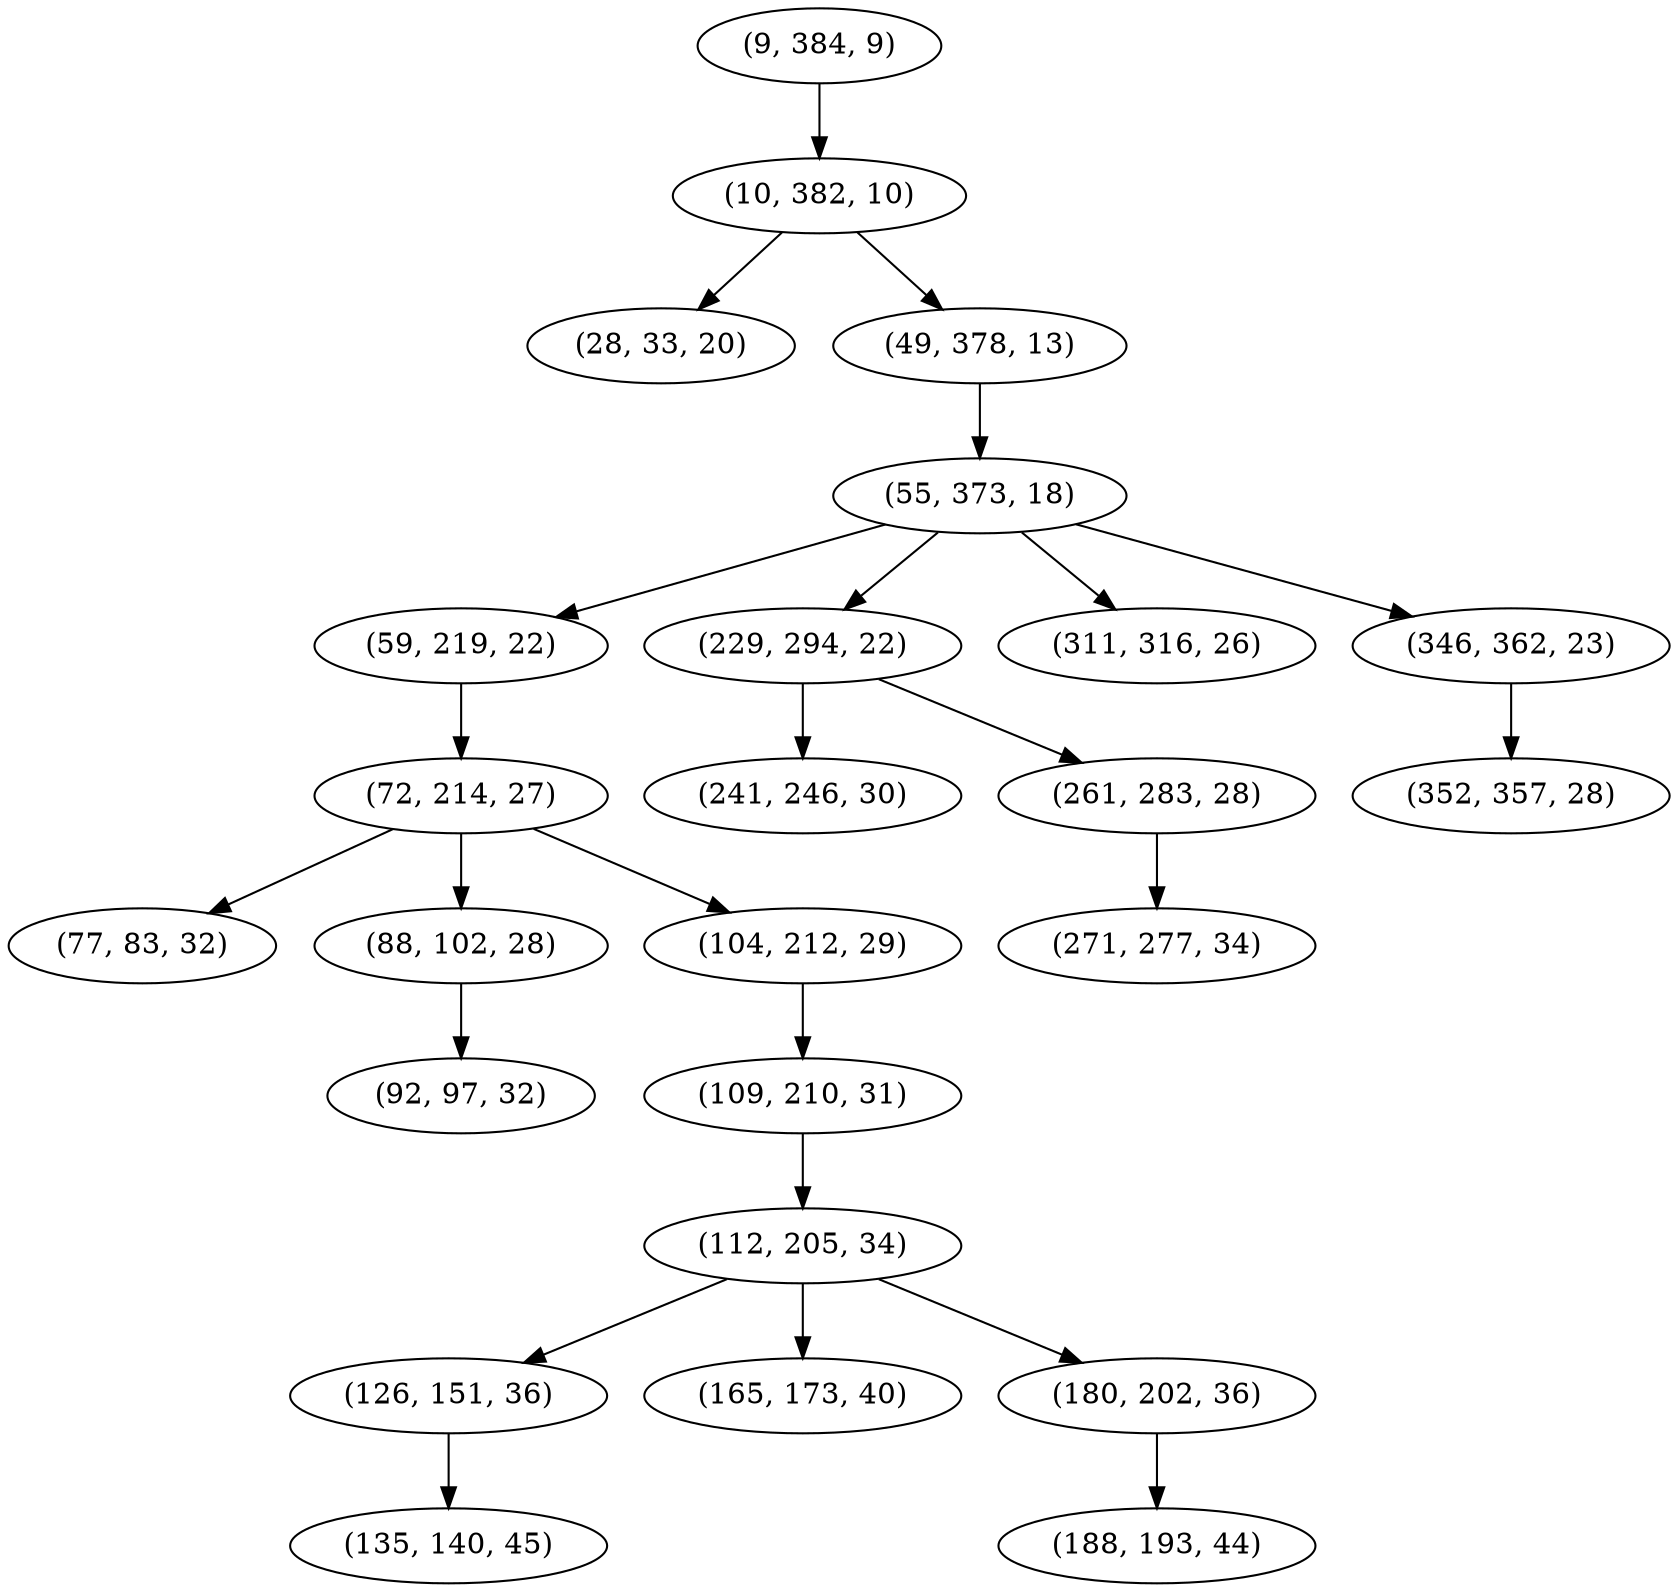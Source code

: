 digraph tree {
    "(9, 384, 9)";
    "(10, 382, 10)";
    "(28, 33, 20)";
    "(49, 378, 13)";
    "(55, 373, 18)";
    "(59, 219, 22)";
    "(72, 214, 27)";
    "(77, 83, 32)";
    "(88, 102, 28)";
    "(92, 97, 32)";
    "(104, 212, 29)";
    "(109, 210, 31)";
    "(112, 205, 34)";
    "(126, 151, 36)";
    "(135, 140, 45)";
    "(165, 173, 40)";
    "(180, 202, 36)";
    "(188, 193, 44)";
    "(229, 294, 22)";
    "(241, 246, 30)";
    "(261, 283, 28)";
    "(271, 277, 34)";
    "(311, 316, 26)";
    "(346, 362, 23)";
    "(352, 357, 28)";
    "(9, 384, 9)" -> "(10, 382, 10)";
    "(10, 382, 10)" -> "(28, 33, 20)";
    "(10, 382, 10)" -> "(49, 378, 13)";
    "(49, 378, 13)" -> "(55, 373, 18)";
    "(55, 373, 18)" -> "(59, 219, 22)";
    "(55, 373, 18)" -> "(229, 294, 22)";
    "(55, 373, 18)" -> "(311, 316, 26)";
    "(55, 373, 18)" -> "(346, 362, 23)";
    "(59, 219, 22)" -> "(72, 214, 27)";
    "(72, 214, 27)" -> "(77, 83, 32)";
    "(72, 214, 27)" -> "(88, 102, 28)";
    "(72, 214, 27)" -> "(104, 212, 29)";
    "(88, 102, 28)" -> "(92, 97, 32)";
    "(104, 212, 29)" -> "(109, 210, 31)";
    "(109, 210, 31)" -> "(112, 205, 34)";
    "(112, 205, 34)" -> "(126, 151, 36)";
    "(112, 205, 34)" -> "(165, 173, 40)";
    "(112, 205, 34)" -> "(180, 202, 36)";
    "(126, 151, 36)" -> "(135, 140, 45)";
    "(180, 202, 36)" -> "(188, 193, 44)";
    "(229, 294, 22)" -> "(241, 246, 30)";
    "(229, 294, 22)" -> "(261, 283, 28)";
    "(261, 283, 28)" -> "(271, 277, 34)";
    "(346, 362, 23)" -> "(352, 357, 28)";
}
